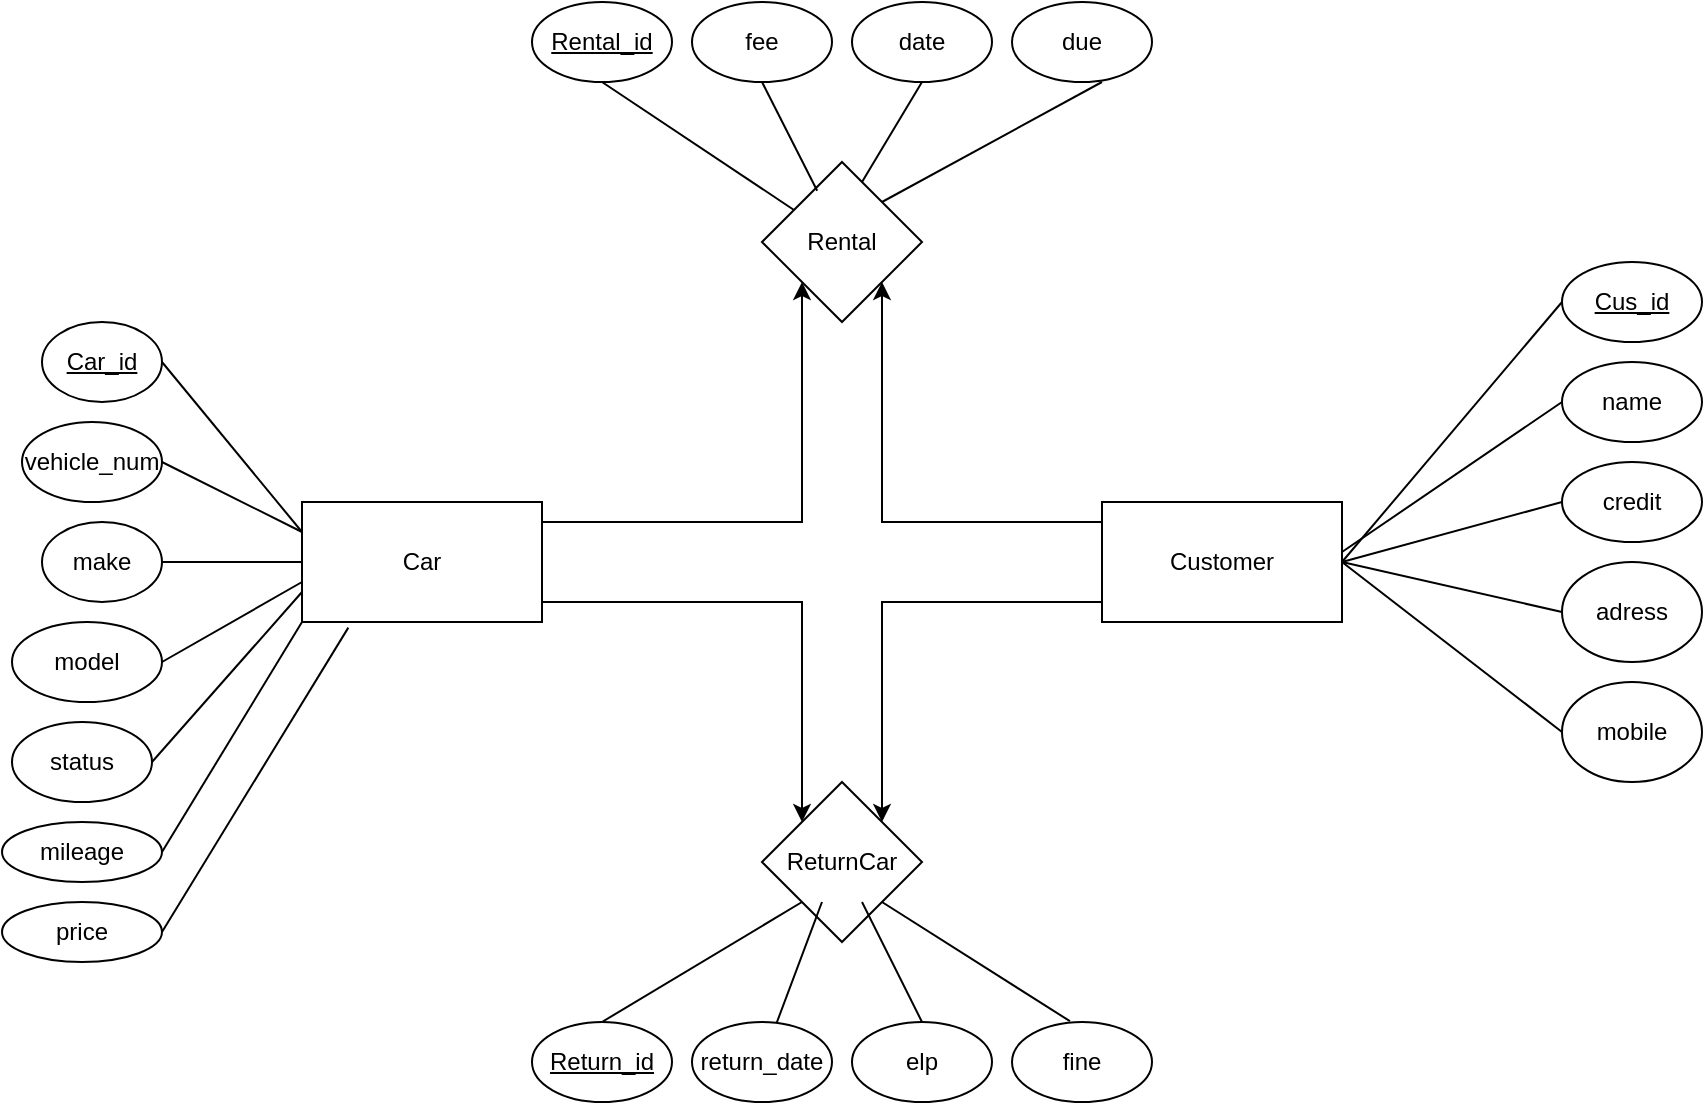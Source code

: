 <mxfile version="16.5.1" type="device"><diagram id="R2lEEEUBdFMjLlhIrx00" name="Page-1"><mxGraphModel dx="1038" dy="649" grid="1" gridSize="10" guides="1" tooltips="1" connect="1" arrows="1" fold="1" page="1" pageScale="1" pageWidth="850" pageHeight="1100" math="0" shadow="0" extFonts="Permanent Marker^https://fonts.googleapis.com/css?family=Permanent+Marker"><root><mxCell id="0"/><mxCell id="1" parent="0"/><mxCell id="eAdrMUUnRg2T5_u-DbXc-8" style="edgeStyle=orthogonalEdgeStyle;rounded=0;orthogonalLoop=1;jettySize=auto;html=1;entryX=0;entryY=1;entryDx=0;entryDy=0;" edge="1" parent="1" source="eAdrMUUnRg2T5_u-DbXc-1" target="eAdrMUUnRg2T5_u-DbXc-6"><mxGeometry relative="1" as="geometry"><Array as="points"><mxPoint x="400" y="260"/></Array></mxGeometry></mxCell><mxCell id="eAdrMUUnRg2T5_u-DbXc-9" style="edgeStyle=orthogonalEdgeStyle;rounded=0;orthogonalLoop=1;jettySize=auto;html=1;entryX=0;entryY=0;entryDx=0;entryDy=0;" edge="1" parent="1" source="eAdrMUUnRg2T5_u-DbXc-1" target="eAdrMUUnRg2T5_u-DbXc-5"><mxGeometry relative="1" as="geometry"><Array as="points"><mxPoint x="400" y="300"/></Array></mxGeometry></mxCell><mxCell id="eAdrMUUnRg2T5_u-DbXc-1" value="Car" style="rounded=0;whiteSpace=wrap;html=1;" vertex="1" parent="1"><mxGeometry x="150" y="250" width="120" height="60" as="geometry"/></mxCell><mxCell id="eAdrMUUnRg2T5_u-DbXc-7" style="edgeStyle=orthogonalEdgeStyle;rounded=0;orthogonalLoop=1;jettySize=auto;html=1;entryX=1;entryY=1;entryDx=0;entryDy=0;" edge="1" parent="1" source="eAdrMUUnRg2T5_u-DbXc-2" target="eAdrMUUnRg2T5_u-DbXc-6"><mxGeometry relative="1" as="geometry"><Array as="points"><mxPoint x="440" y="260"/></Array></mxGeometry></mxCell><mxCell id="eAdrMUUnRg2T5_u-DbXc-10" style="edgeStyle=orthogonalEdgeStyle;rounded=0;orthogonalLoop=1;jettySize=auto;html=1;exitX=0;exitY=0.75;exitDx=0;exitDy=0;entryX=1;entryY=0;entryDx=0;entryDy=0;" edge="1" parent="1" source="eAdrMUUnRg2T5_u-DbXc-2" target="eAdrMUUnRg2T5_u-DbXc-5"><mxGeometry relative="1" as="geometry"><Array as="points"><mxPoint x="550" y="300"/><mxPoint x="440" y="300"/></Array></mxGeometry></mxCell><mxCell id="eAdrMUUnRg2T5_u-DbXc-2" value="Customer" style="rounded=0;whiteSpace=wrap;html=1;" vertex="1" parent="1"><mxGeometry x="550" y="250" width="120" height="60" as="geometry"/></mxCell><mxCell id="eAdrMUUnRg2T5_u-DbXc-5" value="ReturnCar" style="rhombus;whiteSpace=wrap;html=1;" vertex="1" parent="1"><mxGeometry x="380" y="390" width="80" height="80" as="geometry"/></mxCell><mxCell id="eAdrMUUnRg2T5_u-DbXc-6" value="Rental" style="rhombus;whiteSpace=wrap;html=1;" vertex="1" parent="1"><mxGeometry x="380" y="80" width="80" height="80" as="geometry"/></mxCell><mxCell id="eAdrMUUnRg2T5_u-DbXc-11" value="&lt;u&gt;Car_id&lt;/u&gt;" style="ellipse;whiteSpace=wrap;html=1;rotation=0;" vertex="1" parent="1"><mxGeometry x="20" y="160" width="60" height="40" as="geometry"/></mxCell><mxCell id="eAdrMUUnRg2T5_u-DbXc-12" value="vehicle_num" style="ellipse;whiteSpace=wrap;html=1;" vertex="1" parent="1"><mxGeometry x="10" y="210" width="70" height="40" as="geometry"/></mxCell><mxCell id="eAdrMUUnRg2T5_u-DbXc-13" value="make" style="ellipse;whiteSpace=wrap;html=1;" vertex="1" parent="1"><mxGeometry x="20" y="260" width="60" height="40" as="geometry"/></mxCell><mxCell id="eAdrMUUnRg2T5_u-DbXc-14" value="model" style="ellipse;whiteSpace=wrap;html=1;" vertex="1" parent="1"><mxGeometry x="5" y="310" width="75" height="40" as="geometry"/></mxCell><mxCell id="eAdrMUUnRg2T5_u-DbXc-15" value="status" style="ellipse;whiteSpace=wrap;html=1;" vertex="1" parent="1"><mxGeometry x="5" y="360" width="70" height="40" as="geometry"/></mxCell><mxCell id="eAdrMUUnRg2T5_u-DbXc-17" value="mileage" style="ellipse;whiteSpace=wrap;html=1;" vertex="1" parent="1"><mxGeometry y="410" width="80" height="30" as="geometry"/></mxCell><mxCell id="eAdrMUUnRg2T5_u-DbXc-18" value="price" style="ellipse;whiteSpace=wrap;html=1;" vertex="1" parent="1"><mxGeometry y="450" width="80" height="30" as="geometry"/></mxCell><mxCell id="eAdrMUUnRg2T5_u-DbXc-25" value="" style="endArrow=none;html=1;rounded=0;exitX=1;exitY=0.5;exitDx=0;exitDy=0;entryX=0;entryY=0.25;entryDx=0;entryDy=0;" edge="1" parent="1" source="eAdrMUUnRg2T5_u-DbXc-12" target="eAdrMUUnRg2T5_u-DbXc-1"><mxGeometry width="50" height="50" relative="1" as="geometry"><mxPoint x="90" y="140" as="sourcePoint"/><mxPoint x="140" y="90" as="targetPoint"/></mxGeometry></mxCell><mxCell id="eAdrMUUnRg2T5_u-DbXc-27" value="" style="endArrow=none;html=1;rounded=0;exitX=1;exitY=0.5;exitDx=0;exitDy=0;" edge="1" parent="1" source="eAdrMUUnRg2T5_u-DbXc-14"><mxGeometry width="50" height="50" relative="1" as="geometry"><mxPoint x="80" y="100" as="sourcePoint"/><mxPoint x="150" y="290" as="targetPoint"/></mxGeometry></mxCell><mxCell id="eAdrMUUnRg2T5_u-DbXc-28" value="" style="endArrow=none;html=1;rounded=0;exitX=1;exitY=0.5;exitDx=0;exitDy=0;entryX=0;entryY=0.5;entryDx=0;entryDy=0;" edge="1" parent="1" source="eAdrMUUnRg2T5_u-DbXc-13" target="eAdrMUUnRg2T5_u-DbXc-1"><mxGeometry width="50" height="50" relative="1" as="geometry"><mxPoint x="90" y="110" as="sourcePoint"/><mxPoint x="140" y="60" as="targetPoint"/></mxGeometry></mxCell><mxCell id="eAdrMUUnRg2T5_u-DbXc-29" value="" style="endArrow=none;html=1;rounded=0;exitX=1;exitY=0.5;exitDx=0;exitDy=0;entryX=0;entryY=0.25;entryDx=0;entryDy=0;" edge="1" parent="1" source="eAdrMUUnRg2T5_u-DbXc-11" target="eAdrMUUnRg2T5_u-DbXc-1"><mxGeometry width="50" height="50" relative="1" as="geometry"><mxPoint x="100" y="120" as="sourcePoint"/><mxPoint x="150" y="70" as="targetPoint"/></mxGeometry></mxCell><mxCell id="eAdrMUUnRg2T5_u-DbXc-31" value="" style="endArrow=none;html=1;rounded=0;exitX=1;exitY=0.5;exitDx=0;exitDy=0;entryX=0.193;entryY=1.047;entryDx=0;entryDy=0;entryPerimeter=0;" edge="1" parent="1" source="eAdrMUUnRg2T5_u-DbXc-18" target="eAdrMUUnRg2T5_u-DbXc-1"><mxGeometry width="50" height="50" relative="1" as="geometry"><mxPoint x="410" y="270" as="sourcePoint"/><mxPoint x="460" y="220" as="targetPoint"/></mxGeometry></mxCell><mxCell id="eAdrMUUnRg2T5_u-DbXc-32" value="" style="endArrow=none;html=1;rounded=0;exitX=1;exitY=0.5;exitDx=0;exitDy=0;entryX=0;entryY=1;entryDx=0;entryDy=0;" edge="1" parent="1" source="eAdrMUUnRg2T5_u-DbXc-17" target="eAdrMUUnRg2T5_u-DbXc-1"><mxGeometry width="50" height="50" relative="1" as="geometry"><mxPoint x="420" y="280" as="sourcePoint"/><mxPoint x="470" y="230" as="targetPoint"/></mxGeometry></mxCell><mxCell id="eAdrMUUnRg2T5_u-DbXc-33" value="" style="endArrow=none;html=1;rounded=0;entryX=0;entryY=0.75;entryDx=0;entryDy=0;exitX=1;exitY=0.5;exitDx=0;exitDy=0;" edge="1" parent="1" source="eAdrMUUnRg2T5_u-DbXc-15" target="eAdrMUUnRg2T5_u-DbXc-1"><mxGeometry width="50" height="50" relative="1" as="geometry"><mxPoint x="80" y="380" as="sourcePoint"/><mxPoint x="480" y="240" as="targetPoint"/></mxGeometry></mxCell><mxCell id="eAdrMUUnRg2T5_u-DbXc-34" value="&lt;u&gt;Cus_id&lt;/u&gt;" style="ellipse;whiteSpace=wrap;html=1;" vertex="1" parent="1"><mxGeometry x="780" y="130" width="70" height="40" as="geometry"/></mxCell><mxCell id="eAdrMUUnRg2T5_u-DbXc-35" value="name" style="ellipse;whiteSpace=wrap;html=1;" vertex="1" parent="1"><mxGeometry x="780" y="180" width="70" height="40" as="geometry"/></mxCell><mxCell id="eAdrMUUnRg2T5_u-DbXc-36" value="credit" style="ellipse;whiteSpace=wrap;html=1;" vertex="1" parent="1"><mxGeometry x="780" y="230" width="70" height="40" as="geometry"/></mxCell><mxCell id="eAdrMUUnRg2T5_u-DbXc-37" value="adress" style="ellipse;whiteSpace=wrap;html=1;" vertex="1" parent="1"><mxGeometry x="780" y="280" width="70" height="50" as="geometry"/></mxCell><mxCell id="eAdrMUUnRg2T5_u-DbXc-38" value="mobile" style="ellipse;whiteSpace=wrap;html=1;" vertex="1" parent="1"><mxGeometry x="780" y="340" width="70" height="50" as="geometry"/></mxCell><mxCell id="eAdrMUUnRg2T5_u-DbXc-39" value="" style="endArrow=none;html=1;rounded=0;exitX=0;exitY=0.5;exitDx=0;exitDy=0;" edge="1" parent="1" source="eAdrMUUnRg2T5_u-DbXc-35"><mxGeometry width="50" height="50" relative="1" as="geometry"><mxPoint x="90" y="190" as="sourcePoint"/><mxPoint x="670" y="275" as="targetPoint"/></mxGeometry></mxCell><mxCell id="eAdrMUUnRg2T5_u-DbXc-40" value="" style="endArrow=none;html=1;rounded=0;exitX=0;exitY=0.5;exitDx=0;exitDy=0;entryX=1;entryY=0.5;entryDx=0;entryDy=0;" edge="1" parent="1" source="eAdrMUUnRg2T5_u-DbXc-34" target="eAdrMUUnRg2T5_u-DbXc-2"><mxGeometry width="50" height="50" relative="1" as="geometry"><mxPoint x="100" y="200" as="sourcePoint"/><mxPoint x="170" y="285" as="targetPoint"/></mxGeometry></mxCell><mxCell id="eAdrMUUnRg2T5_u-DbXc-41" value="" style="endArrow=none;html=1;rounded=0;exitX=0;exitY=0.5;exitDx=0;exitDy=0;" edge="1" parent="1" source="eAdrMUUnRg2T5_u-DbXc-36"><mxGeometry width="50" height="50" relative="1" as="geometry"><mxPoint x="110" y="210" as="sourcePoint"/><mxPoint x="670" y="280" as="targetPoint"/></mxGeometry></mxCell><mxCell id="eAdrMUUnRg2T5_u-DbXc-43" value="" style="endArrow=none;html=1;rounded=0;exitX=0;exitY=0.5;exitDx=0;exitDy=0;entryX=1;entryY=0.5;entryDx=0;entryDy=0;" edge="1" parent="1" source="eAdrMUUnRg2T5_u-DbXc-38" target="eAdrMUUnRg2T5_u-DbXc-2"><mxGeometry width="50" height="50" relative="1" as="geometry"><mxPoint x="790" y="260" as="sourcePoint"/><mxPoint x="680" y="290" as="targetPoint"/></mxGeometry></mxCell><mxCell id="eAdrMUUnRg2T5_u-DbXc-44" value="" style="endArrow=none;html=1;rounded=0;exitX=0;exitY=0.5;exitDx=0;exitDy=0;entryX=1;entryY=0.5;entryDx=0;entryDy=0;" edge="1" parent="1" source="eAdrMUUnRg2T5_u-DbXc-37" target="eAdrMUUnRg2T5_u-DbXc-2"><mxGeometry width="50" height="50" relative="1" as="geometry"><mxPoint x="800" y="270" as="sourcePoint"/><mxPoint x="690" y="300" as="targetPoint"/></mxGeometry></mxCell><mxCell id="eAdrMUUnRg2T5_u-DbXc-45" value="fee" style="ellipse;whiteSpace=wrap;html=1;" vertex="1" parent="1"><mxGeometry x="345" width="70" height="40" as="geometry"/></mxCell><mxCell id="eAdrMUUnRg2T5_u-DbXc-46" value="&lt;u&gt;Rental_id&lt;/u&gt;" style="ellipse;whiteSpace=wrap;html=1;" vertex="1" parent="1"><mxGeometry x="265" width="70" height="40" as="geometry"/></mxCell><mxCell id="eAdrMUUnRg2T5_u-DbXc-47" value="due" style="ellipse;whiteSpace=wrap;html=1;" vertex="1" parent="1"><mxGeometry x="505" width="70" height="40" as="geometry"/></mxCell><mxCell id="eAdrMUUnRg2T5_u-DbXc-48" value="date" style="ellipse;whiteSpace=wrap;html=1;" vertex="1" parent="1"><mxGeometry x="425" width="70" height="40" as="geometry"/></mxCell><mxCell id="eAdrMUUnRg2T5_u-DbXc-50" value="return_date" style="ellipse;whiteSpace=wrap;html=1;" vertex="1" parent="1"><mxGeometry x="345" y="510" width="70" height="40" as="geometry"/></mxCell><mxCell id="eAdrMUUnRg2T5_u-DbXc-51" value="&lt;u&gt;Return_id&lt;/u&gt;" style="ellipse;whiteSpace=wrap;html=1;" vertex="1" parent="1"><mxGeometry x="265" y="510" width="70" height="40" as="geometry"/></mxCell><mxCell id="eAdrMUUnRg2T5_u-DbXc-52" value="fine" style="ellipse;whiteSpace=wrap;html=1;" vertex="1" parent="1"><mxGeometry x="505" y="510" width="70" height="40" as="geometry"/></mxCell><mxCell id="eAdrMUUnRg2T5_u-DbXc-54" value="" style="endArrow=none;html=1;rounded=0;exitX=0;exitY=0.5;exitDx=0;exitDy=0;" edge="1" parent="1" target="eAdrMUUnRg2T5_u-DbXc-6"><mxGeometry width="50" height="50" relative="1" as="geometry"><mxPoint x="300" y="40" as="sourcePoint"/><mxPoint x="190" y="170" as="targetPoint"/></mxGeometry></mxCell><mxCell id="eAdrMUUnRg2T5_u-DbXc-56" value="" style="endArrow=none;html=1;rounded=0;exitX=0;exitY=0.5;exitDx=0;exitDy=0;entryX=1;entryY=0;entryDx=0;entryDy=0;" edge="1" parent="1" target="eAdrMUUnRg2T5_u-DbXc-6"><mxGeometry width="50" height="50" relative="1" as="geometry"><mxPoint x="550" y="40" as="sourcePoint"/><mxPoint x="440" y="170" as="targetPoint"/></mxGeometry></mxCell><mxCell id="eAdrMUUnRg2T5_u-DbXc-57" value="" style="endArrow=none;html=1;rounded=0;exitX=0.5;exitY=1;exitDx=0;exitDy=0;entryX=0.345;entryY=0.18;entryDx=0;entryDy=0;entryPerimeter=0;" edge="1" parent="1" source="eAdrMUUnRg2T5_u-DbXc-45" target="eAdrMUUnRg2T5_u-DbXc-6"><mxGeometry width="50" height="50" relative="1" as="geometry"><mxPoint x="800" y="170" as="sourcePoint"/><mxPoint x="690" y="300" as="targetPoint"/></mxGeometry></mxCell><mxCell id="eAdrMUUnRg2T5_u-DbXc-58" value="" style="endArrow=none;html=1;rounded=0;exitX=0.5;exitY=1;exitDx=0;exitDy=0;" edge="1" parent="1" source="eAdrMUUnRg2T5_u-DbXc-48"><mxGeometry width="50" height="50" relative="1" as="geometry"><mxPoint x="390" y="50" as="sourcePoint"/><mxPoint x="430" y="90" as="targetPoint"/></mxGeometry></mxCell><mxCell id="eAdrMUUnRg2T5_u-DbXc-59" value="elp" style="ellipse;whiteSpace=wrap;html=1;" vertex="1" parent="1"><mxGeometry x="425" y="510" width="70" height="40" as="geometry"/></mxCell><mxCell id="eAdrMUUnRg2T5_u-DbXc-61" value="" style="endArrow=none;html=1;rounded=0;exitX=0.5;exitY=0;exitDx=0;exitDy=0;entryX=0;entryY=1;entryDx=0;entryDy=0;" edge="1" parent="1" source="eAdrMUUnRg2T5_u-DbXc-51" target="eAdrMUUnRg2T5_u-DbXc-5"><mxGeometry width="50" height="50" relative="1" as="geometry"><mxPoint x="310" y="50" as="sourcePoint"/><mxPoint x="406" y="114" as="targetPoint"/></mxGeometry></mxCell><mxCell id="eAdrMUUnRg2T5_u-DbXc-62" value="" style="endArrow=none;html=1;rounded=0;" edge="1" parent="1" source="eAdrMUUnRg2T5_u-DbXc-50"><mxGeometry width="50" height="50" relative="1" as="geometry"><mxPoint x="310" y="50" as="sourcePoint"/><mxPoint x="410" y="450" as="targetPoint"/></mxGeometry></mxCell><mxCell id="eAdrMUUnRg2T5_u-DbXc-63" value="" style="endArrow=none;html=1;rounded=0;exitX=0.5;exitY=0;exitDx=0;exitDy=0;" edge="1" parent="1" source="eAdrMUUnRg2T5_u-DbXc-59"><mxGeometry width="50" height="50" relative="1" as="geometry"><mxPoint x="397.367" y="520.448" as="sourcePoint"/><mxPoint x="430" y="450" as="targetPoint"/></mxGeometry></mxCell><mxCell id="eAdrMUUnRg2T5_u-DbXc-64" value="" style="endArrow=none;html=1;rounded=0;entryX=1;entryY=1;entryDx=0;entryDy=0;exitX=0.414;exitY=-0.01;exitDx=0;exitDy=0;exitPerimeter=0;" edge="1" parent="1" source="eAdrMUUnRg2T5_u-DbXc-52" target="eAdrMUUnRg2T5_u-DbXc-5"><mxGeometry width="50" height="50" relative="1" as="geometry"><mxPoint x="470" y="520" as="sourcePoint"/><mxPoint x="444" y="471.6" as="targetPoint"/></mxGeometry></mxCell></root></mxGraphModel></diagram></mxfile>